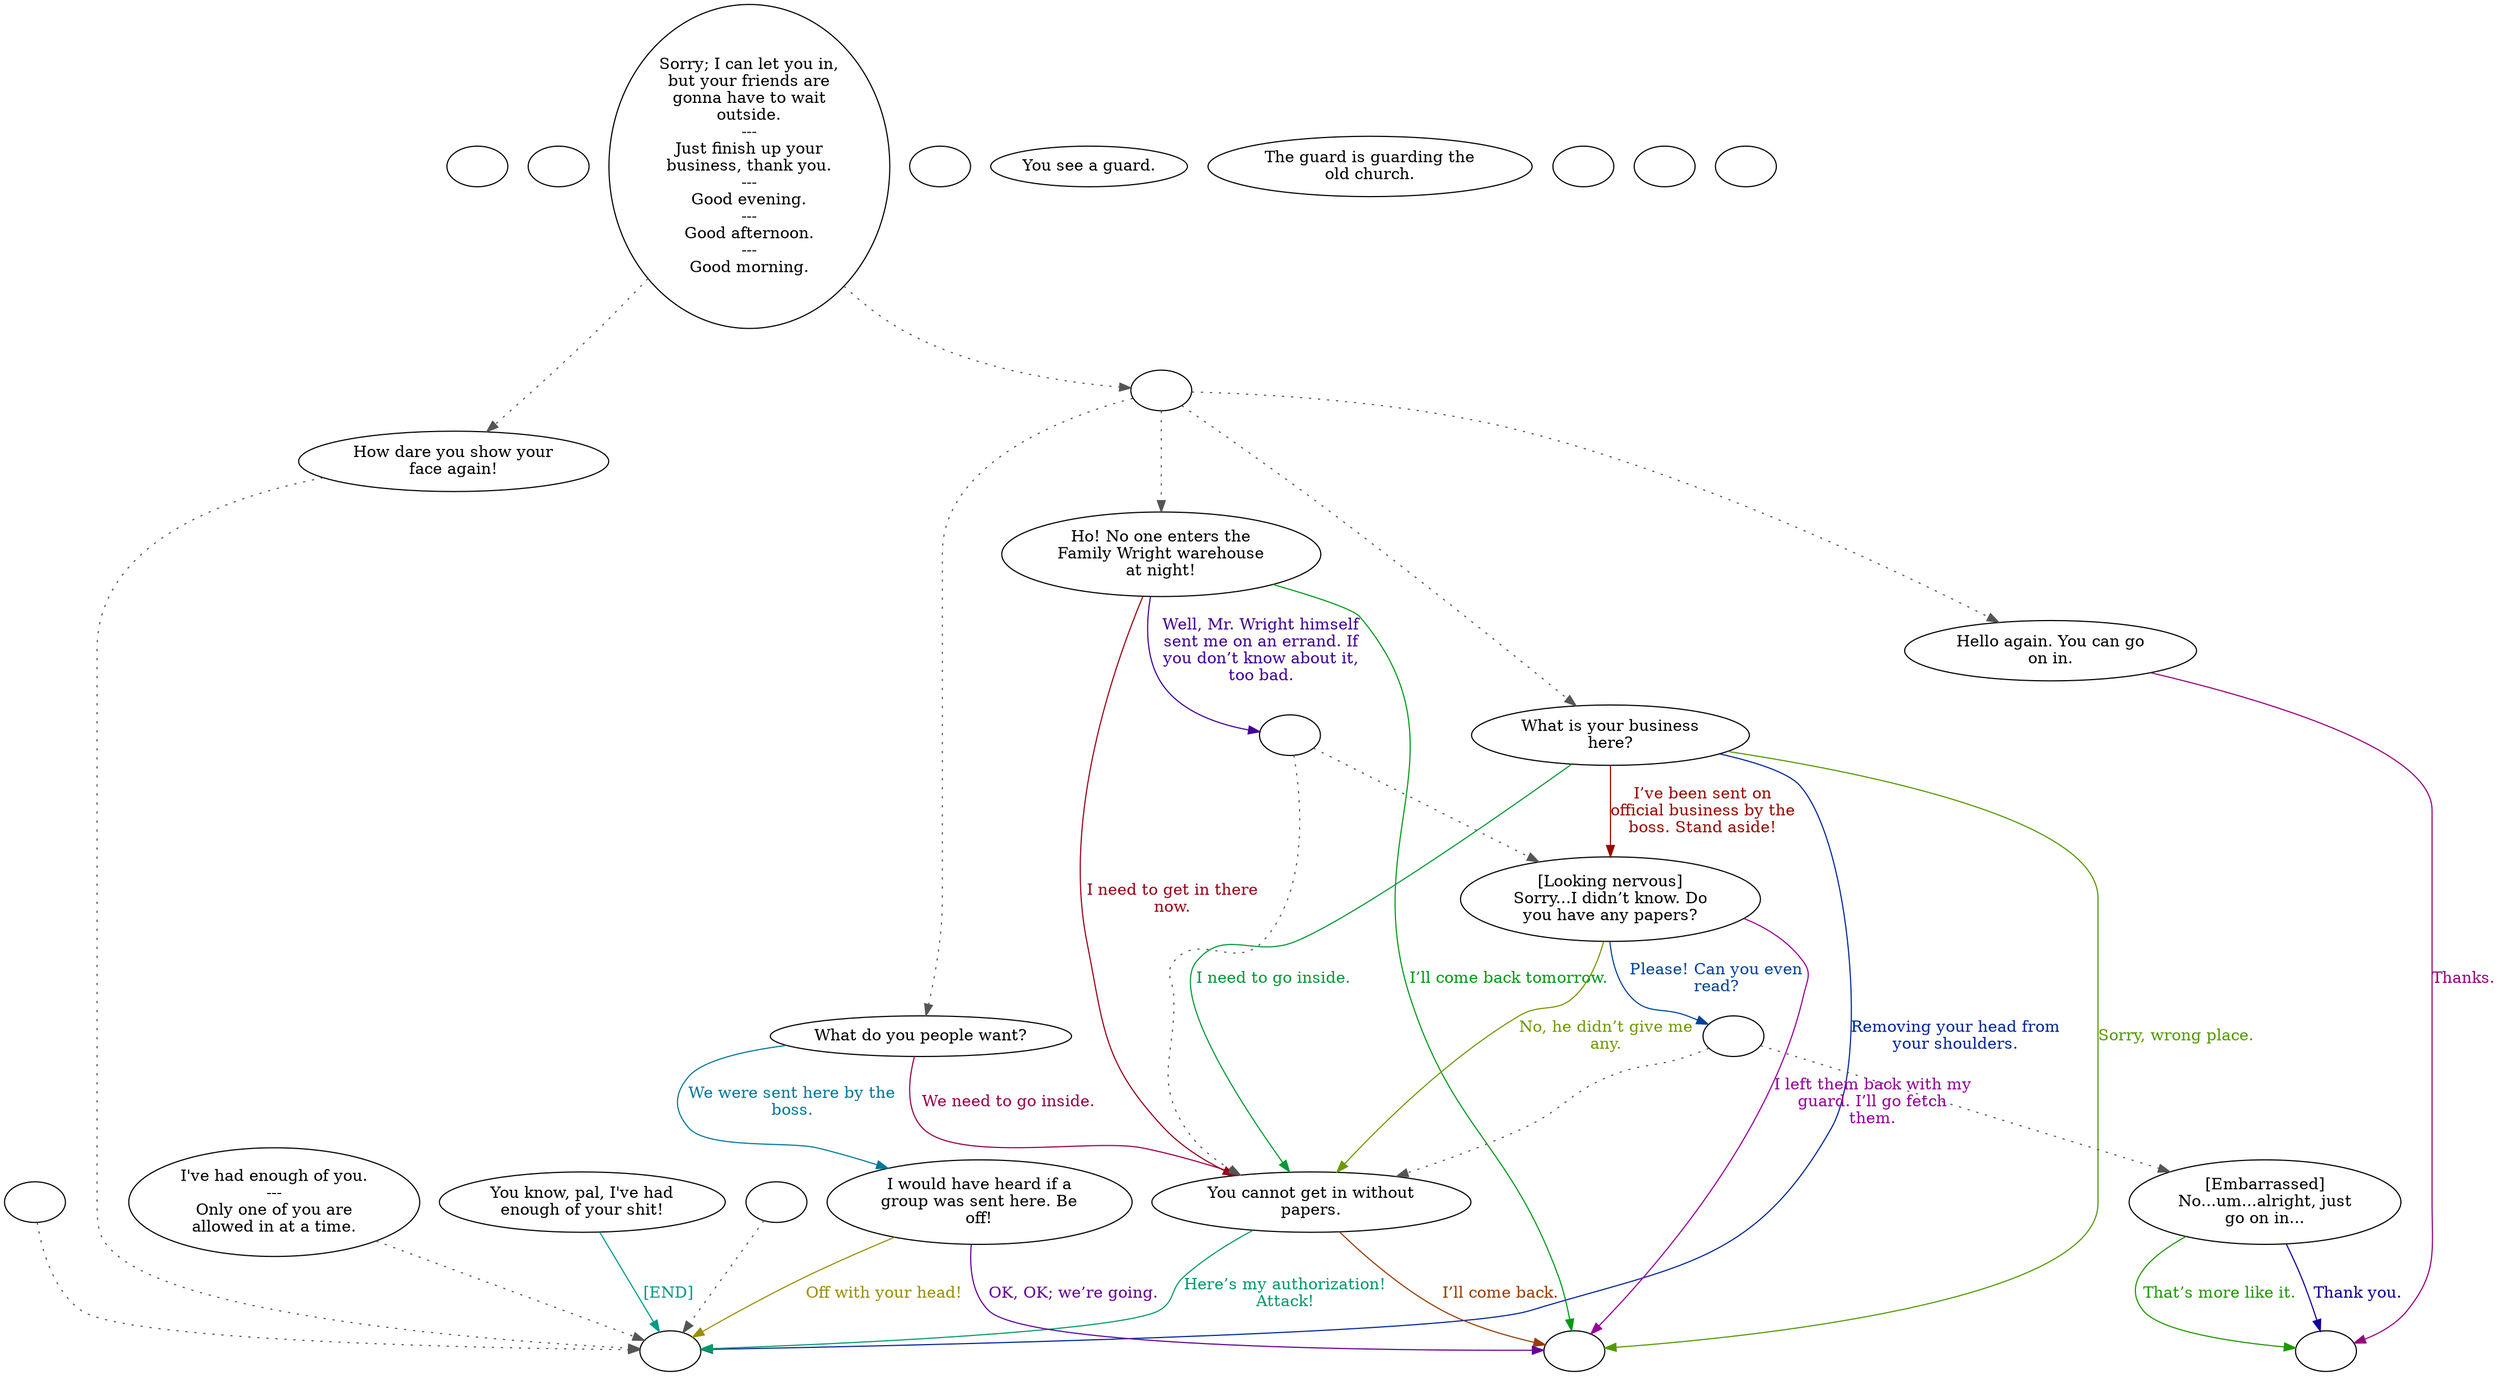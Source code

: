 digraph dcChcGrd {
  "checkPartyMembersNearDoor" [style=filled       fillcolor="#FFFFFF"       color="#000000"]
  "checkPartyMembersNearDoor" [label=""]
  "start" [style=filled       fillcolor="#FFFFFF"       color="#000000"]
  "start" [label=""]
  "critter_p_proc" [style=filled       fillcolor="#FFFFFF"       color="#000000"]
  "critter_p_proc" -> "Node998" [style=dotted color="#555555"]
  "critter_p_proc" [label="I've had enough of you.\n---\nOnly one of you are\nallowed in at a time."]
  "pickup_p_proc" [style=filled       fillcolor="#FFFFFF"       color="#000000"]
  "pickup_p_proc" -> "Node998" [style=dotted color="#555555"]
  "pickup_p_proc" [label=""]
  "talk_p_proc" [style=filled       fillcolor="#FFFFFF"       color="#000000"]
  "talk_p_proc" -> "Node001" [style=dotted color="#555555"]
  "talk_p_proc" -> "Node000" [style=dotted color="#555555"]
  "talk_p_proc" [label="Sorry; I can let you in,\nbut your friends are\ngonna have to wait\noutside.\n---\nJust finish up your\nbusiness, thank you.\n---\nGood evening.\n---\nGood afternoon.\n---\nGood morning."]
  "destroy_p_proc" [style=filled       fillcolor="#FFFFFF"       color="#000000"]
  "destroy_p_proc" [label=""]
  "look_at_p_proc" [style=filled       fillcolor="#FFFFFF"       color="#000000"]
  "look_at_p_proc" [label="You see a guard."]
  "description_p_proc" [style=filled       fillcolor="#FFFFFF"       color="#000000"]
  "description_p_proc" [label="The guard is guarding the\nold church."]
  "use_skill_on_p_proc" [style=filled       fillcolor="#FFFFFF"       color="#000000"]
  "use_skill_on_p_proc" [label=""]
  "damage_p_proc" [style=filled       fillcolor="#FFFFFF"       color="#000000"]
  "damage_p_proc" -> "Node998" [style=dotted color="#555555"]
  "damage_p_proc" [label=""]
  "map_enter_p_proc" [style=filled       fillcolor="#FFFFFF"       color="#000000"]
  "map_enter_p_proc" [label=""]
  "combat_p_proc" [style=filled       fillcolor="#FFFFFF"       color="#000000"]
  "combat_p_proc" [label=""]
  "Node000" [style=filled       fillcolor="#FFFFFF"       color="#000000"]
  "Node000" -> "Node009" [style=dotted color="#555555"]
  "Node000" -> "Node006" [style=dotted color="#555555"]
  "Node000" -> "Node002" [style=dotted color="#555555"]
  "Node000" -> "Node008" [style=dotted color="#555555"]
  "Node000" [label=""]
  "Node001" [style=filled       fillcolor="#FFFFFF"       color="#000000"]
  "Node001" -> "Node998" [style=dotted color="#555555"]
  "Node001" [label="How dare you show your\nface again!"]
  "Node002" [style=filled       fillcolor="#FFFFFF"       color="#000000"]
  "Node002" [label="Ho! No one enters the\nFamily Wright warehouse\nat night!"]
  "Node002" -> "Node996" [label="Well, Mr. Wright himself\nsent me on an errand. If\nyou don’t know about it,\ntoo bad." color="#420099" fontcolor="#420099"]
  "Node002" -> "Node999" [label="I’ll come back tomorrow." color="#009916" fontcolor="#009916"]
  "Node002" -> "Node004" [label="I need to get in there\nnow." color="#990017" fontcolor="#990017"]
  "Node003" [style=filled       fillcolor="#FFFFFF"       color="#000000"]
  "Node003" [label="[Looking nervous]\nSorry...I didn’t know. Do\nyou have any papers?"]
  "Node003" -> "Node995" [label="Please! Can you even\nread?" color="#004399" fontcolor="#004399"]
  "Node003" -> "Node004" [label="No, he didn’t give me\nany." color="#709900" fontcolor="#709900"]
  "Node003" -> "Node999" [label="I left them back with my\nguard. I’ll go fetch\nthem." color="#950099" fontcolor="#950099"]
  "Node004" [style=filled       fillcolor="#FFFFFF"       color="#000000"]
  "Node004" [label="You cannot get in without\npapers."]
  "Node004" -> "Node998" [label="Here’s my authorization!\nAttack!" color="#009969" fontcolor="#009969"]
  "Node004" -> "Node999" [label="I’ll come back." color="#993C00" fontcolor="#993C00"]
  "Node005" [style=filled       fillcolor="#FFFFFF"       color="#000000"]
  "Node005" [label="[Embarrassed]\nNo...um...alright, just\ngo on in..."]
  "Node005" -> "Node994" [label="Thank you." color="#0F0099" fontcolor="#0F0099"]
  "Node005" -> "Node994" [label="That’s more like it." color="#1D9900" fontcolor="#1D9900"]
  "Node006" [style=filled       fillcolor="#FFFFFF"       color="#000000"]
  "Node006" [label="What do you people want?"]
  "Node006" -> "Node004" [label="We need to go inside." color="#99004A" fontcolor="#99004A"]
  "Node006" -> "Node007" [label="We were sent here by the\nboss." color="#007799" fontcolor="#007799"]
  "Node007" [style=filled       fillcolor="#FFFFFF"       color="#000000"]
  "Node007" [label="I would have heard if a\ngroup was sent here. Be\noff!"]
  "Node007" -> "Node998" [label="Off with your head!" color="#998F00" fontcolor="#998F00"]
  "Node007" -> "Node999" [label="OK, OK; we’re going." color="#620099" fontcolor="#620099"]
  "Node008" [style=filled       fillcolor="#FFFFFF"       color="#000000"]
  "Node008" [label="What is your business\nhere?"]
  "Node008" -> "Node004" [label="I need to go inside." color="#009935" fontcolor="#009935"]
  "Node008" -> "Node003" [label="I’ve been sent on\nofficial business by the\nboss. Stand aside!" color="#990900" fontcolor="#990900"]
  "Node008" -> "Node998" [label="Removing your head from\nyour shoulders." color="#002499" fontcolor="#002499"]
  "Node008" -> "Node999" [label="Sorry, wrong place." color="#519900" fontcolor="#519900"]
  "Node009" [style=filled       fillcolor="#FFFFFF"       color="#000000"]
  "Node009" [label="Hello again. You can go\non in."]
  "Node009" -> "Node994" [label="Thanks." color="#99007D" fontcolor="#99007D"]
  "Node999" [style=filled       fillcolor="#FFFFFF"       color="#000000"]
  "Node999" [label=""]
  "Node998" [style=filled       fillcolor="#FFFFFF"       color="#000000"]
  "Node998" [label=""]
  "Node996" [style=filled       fillcolor="#FFFFFF"       color="#000000"]
  "Node996" -> "Node003" [style=dotted color="#555555"]
  "Node996" -> "Node004" [style=dotted color="#555555"]
  "Node996" [label=""]
  "Node995" [style=filled       fillcolor="#FFFFFF"       color="#000000"]
  "Node995" -> "Node005" [style=dotted color="#555555"]
  "Node995" -> "Node004" [style=dotted color="#555555"]
  "Node995" [label=""]
  "Node994" [style=filled       fillcolor="#FFFFFF"       color="#000000"]
  "Node994" [label=""]
  "Node010" [style=filled       fillcolor="#FFFFFF"       color="#000000"]
  "Node010" [label="You know, pal, I've had\nenough of your shit!"]
  "Node010" -> "Node998" [label="[END]" color="#009988" fontcolor="#009988"]
}